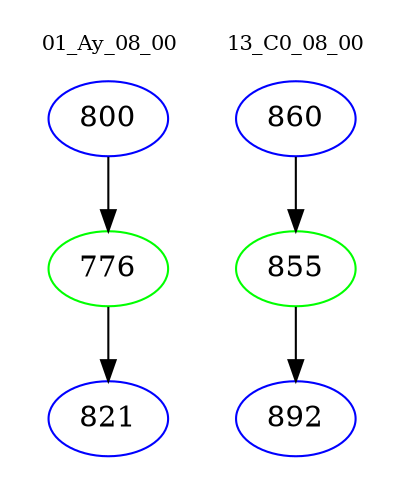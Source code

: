 digraph{
subgraph cluster_0 {
color = white
label = "01_Ay_08_00";
fontsize=10;
T0_800 [label="800", color="blue"]
T0_800 -> T0_776 [color="black"]
T0_776 [label="776", color="green"]
T0_776 -> T0_821 [color="black"]
T0_821 [label="821", color="blue"]
}
subgraph cluster_1 {
color = white
label = "13_C0_08_00";
fontsize=10;
T1_860 [label="860", color="blue"]
T1_860 -> T1_855 [color="black"]
T1_855 [label="855", color="green"]
T1_855 -> T1_892 [color="black"]
T1_892 [label="892", color="blue"]
}
}
